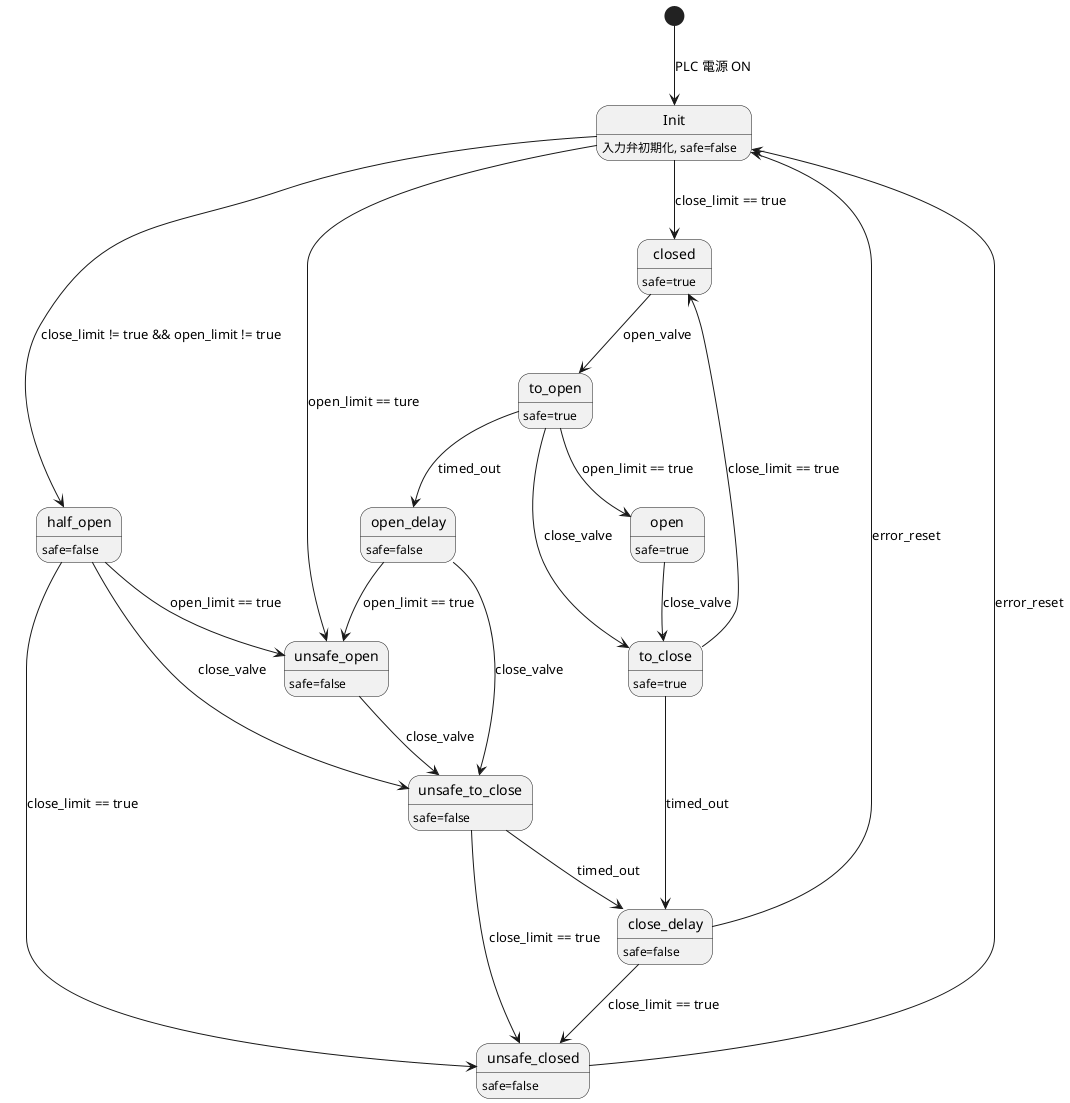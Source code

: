 @startuml

[*] --> Init : PLC 電源 ON
Init: 入力弁初期化, safe=false

Init --> unsafe_open: open_limit == ture
Init --> half_open: close_limit != true && open_limit != true
Init --> closed: close_limit == true

unsafe_open: safe=false
half_open: safe=false
open_delay: safe=false
close_delay: safe=false
unsafe_to_close: safe=false
unsafe_closed: safe=false

open: safe=true
to_open: safe=true
closed: safe=true
to_close: safe=true

half_open --> unsafe_open: open_limit == true
half_open --> unsafe_closed: close_limit == true

unsafe_open --> unsafe_to_close: close_valve
half_open --> unsafe_to_close: close_valve
unsafe_to_close --> unsafe_closed: close_limit == true
unsafe_closed --> Init: error_reset
unsafe_to_close --> close_delay: timed_out
close_delay --> unsafe_closed: close_limit == true


closed --> to_open: open_valve
to_open --> open: open_limit == true
open --> to_close: close_valve
to_close --> closed: close_limit == true
to_open --> to_close: close_valve
to_open --> open_delay: timed_out
to_close --> close_delay: timed_out

open_delay --> unsafe_open: open_limit == true
open_delay --> unsafe_to_close: close_valve

close_delay --> Init: error_reset


@enduml
